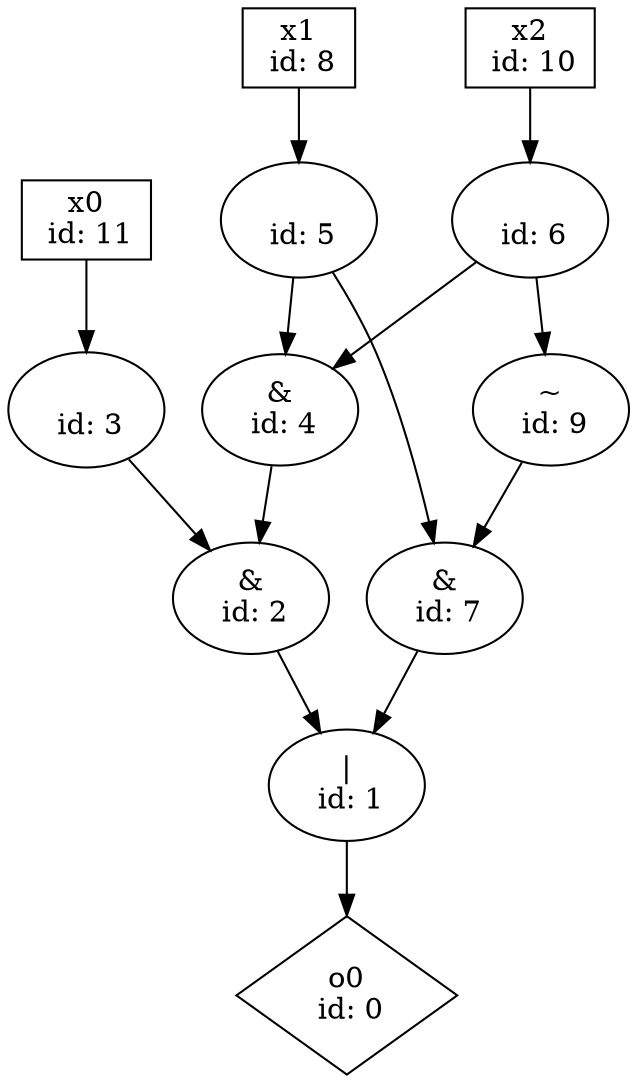 digraph G {
n0 [label="o0\n id: 0",shape="diamond"];
n1 [label="|\n id: 1"];
n2 [label="&\n id: 2"];
n3 [label="\n id: 3"];
n4 [label="&\n id: 4"];
n5 [label="\n id: 5"];
n6 [label="\n id: 6"];
n7 [label="&\n id: 7"];
n9 [label="~\n id: 9"];
n11 [label="x0\n id: 11",shape="box"];
n8 [label="x1\n id: 8",shape="box"];
n10 [label="x2\n id: 10",shape="box"];
n1 -> n0
n2 -> n1
n3 -> n2
n4 -> n2
n5 -> n4
n5 -> n7
n6 -> n4
n6 -> n9
n7 -> n1
n9 -> n7
n11 -> n3
n8 -> n5
n10 -> n6
}